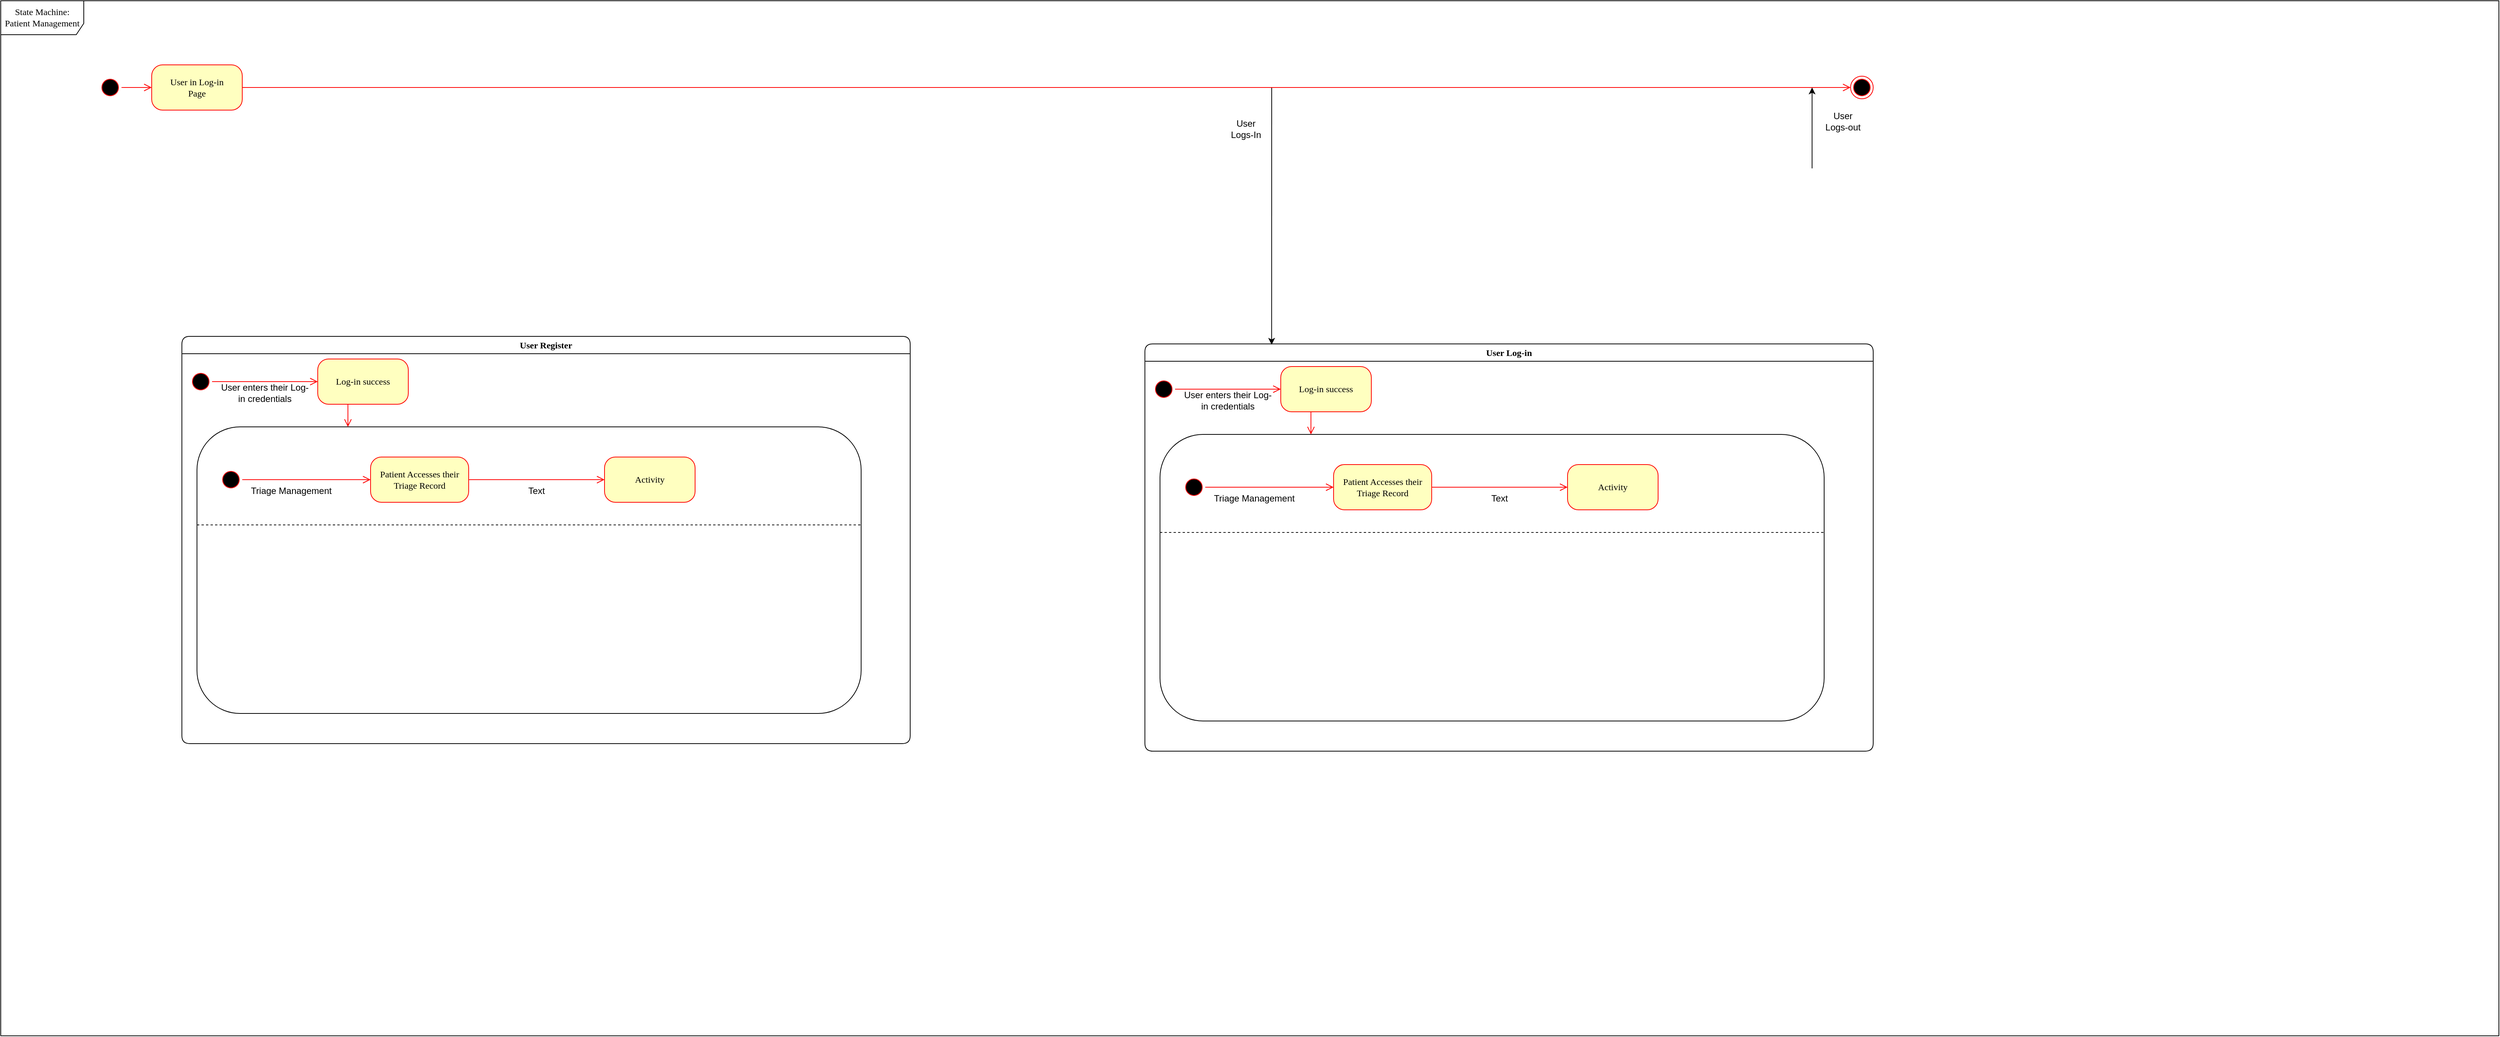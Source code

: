 <mxfile version="22.0.4" type="github">
  <diagram name="Page-1" id="58cdce13-f638-feb5-8d6f-7d28b1aa9fa0">
    <mxGraphModel dx="3200" dy="1132" grid="1" gridSize="10" guides="1" tooltips="1" connect="1" arrows="1" fold="1" page="1" pageScale="1" pageWidth="1100" pageHeight="850" background="none" math="0" shadow="0">
      <root>
        <mxCell id="0" />
        <mxCell id="1" parent="0" />
        <mxCell id="2a3bc250acf0617d-8" value="State Machine: Patient Management" style="shape=umlFrame;whiteSpace=wrap;html=1;rounded=1;shadow=0;comic=0;labelBackgroundColor=none;strokeWidth=1;fontFamily=Verdana;fontSize=12;align=center;width=110;height=45;" parent="1" vertex="1">
          <mxGeometry x="-730" y="35" width="3310" height="1372.33" as="geometry" />
        </mxCell>
        <mxCell id="JMcKdNJPKZezaq22i6h7-12" value="" style="rounded=1;whiteSpace=wrap;html=1;" vertex="1" parent="1">
          <mxGeometry x="806" y="610" width="880" height="380" as="geometry" />
        </mxCell>
        <mxCell id="382b91b5511bd0f7-1" value="" style="ellipse;html=1;shape=startState;fillColor=#000000;strokeColor=#ff0000;rounded=1;shadow=0;comic=0;labelBackgroundColor=none;fontFamily=Verdana;fontSize=12;fontColor=#000000;align=center;direction=south;" parent="1" vertex="1">
          <mxGeometry x="-600" y="135" width="30" height="30" as="geometry" />
        </mxCell>
        <mxCell id="382b91b5511bd0f7-6" value="User in Log-in &lt;br&gt;Page" style="rounded=1;whiteSpace=wrap;html=1;arcSize=24;fillColor=#ffffc0;strokeColor=#ff0000;shadow=0;comic=0;labelBackgroundColor=none;fontFamily=Verdana;fontSize=12;fontColor=#000000;align=center;" parent="1" vertex="1">
          <mxGeometry x="-530" y="120" width="120" height="60" as="geometry" />
        </mxCell>
        <mxCell id="2a3bc250acf0617d-7" value="User Log-in" style="swimlane;whiteSpace=wrap;html=1;rounded=1;shadow=0;comic=0;labelBackgroundColor=none;strokeWidth=1;fontFamily=Verdana;fontSize=12;align=center;" parent="1" vertex="1">
          <mxGeometry x="786" y="490" width="965" height="540" as="geometry" />
        </mxCell>
        <mxCell id="3cde6dad864a17aa-9" style="edgeStyle=elbowEdgeStyle;html=1;labelBackgroundColor=none;endArrow=open;endSize=8;strokeColor=#ff0000;fontFamily=Verdana;fontSize=12;align=left;exitX=0.5;exitY=0;exitDx=0;exitDy=0;entryX=0;entryY=0.5;entryDx=0;entryDy=0;" parent="2a3bc250acf0617d-7" source="2a3bc250acf0617d-3" target="3cde6dad864a17aa-1" edge="1">
          <mxGeometry relative="1" as="geometry">
            <mxPoint x="90" y="220" as="targetPoint" />
          </mxGeometry>
        </mxCell>
        <mxCell id="2a3bc250acf0617d-3" value="" style="ellipse;html=1;shape=startState;fillColor=#000000;strokeColor=#ff0000;rounded=1;shadow=0;comic=0;labelBackgroundColor=none;fontFamily=Verdana;fontSize=12;fontColor=#000000;align=center;direction=south;" parent="2a3bc250acf0617d-7" vertex="1">
          <mxGeometry x="10" y="45" width="30" height="30" as="geometry" />
        </mxCell>
        <mxCell id="3cde6dad864a17aa-11" style="edgeStyle=elbowEdgeStyle;html=1;labelBackgroundColor=none;endArrow=open;endSize=8;strokeColor=#ff0000;fontFamily=Verdana;fontSize=12;align=left;" parent="2a3bc250acf0617d-7" source="3cde6dad864a17aa-1" edge="1">
          <mxGeometry relative="1" as="geometry">
            <mxPoint x="220" y="120" as="targetPoint" />
            <Array as="points" />
          </mxGeometry>
        </mxCell>
        <mxCell id="3cde6dad864a17aa-1" value="Log-in success" style="rounded=1;whiteSpace=wrap;html=1;arcSize=24;fillColor=#ffffc0;strokeColor=#ff0000;shadow=0;comic=0;labelBackgroundColor=none;fontFamily=Verdana;fontSize=12;fontColor=#000000;align=center;" parent="2a3bc250acf0617d-7" vertex="1">
          <mxGeometry x="180" y="30" width="120" height="60" as="geometry" />
        </mxCell>
        <mxCell id="3cde6dad864a17aa-2" value="Patient Accesses their Triage Record" style="rounded=1;whiteSpace=wrap;html=1;arcSize=24;fillColor=#ffffc0;strokeColor=#ff0000;shadow=0;comic=0;labelBackgroundColor=none;fontFamily=Verdana;fontSize=12;fontColor=#000000;align=center;" parent="2a3bc250acf0617d-7" vertex="1">
          <mxGeometry x="250" y="160" width="130" height="60" as="geometry" />
        </mxCell>
        <mxCell id="JMcKdNJPKZezaq22i6h7-10" value="User enters their Log-in credentials" style="text;html=1;strokeColor=none;fillColor=none;align=center;verticalAlign=middle;whiteSpace=wrap;rounded=0;" vertex="1" parent="2a3bc250acf0617d-7">
          <mxGeometry x="50" y="60" width="120" height="30" as="geometry" />
        </mxCell>
        <mxCell id="382b91b5511bd0f7-10" value="Activity" style="rounded=1;whiteSpace=wrap;html=1;arcSize=24;fillColor=#ffffc0;strokeColor=#ff0000;shadow=0;comic=0;labelBackgroundColor=none;fontFamily=Verdana;fontSize=12;fontColor=#000000;align=center;" parent="2a3bc250acf0617d-7" vertex="1">
          <mxGeometry x="560" y="160" width="120" height="60" as="geometry" />
        </mxCell>
        <mxCell id="2a3bc250acf0617d-13" style="edgeStyle=orthogonalEdgeStyle;html=1;exitX=1;exitY=0.5;entryX=0;entryY=0.5;labelBackgroundColor=none;endArrow=open;endSize=8;strokeColor=#ff0000;fontFamily=Verdana;fontSize=12;align=left;exitDx=0;exitDy=0;" parent="2a3bc250acf0617d-7" source="3cde6dad864a17aa-2" target="382b91b5511bd0f7-10" edge="1">
          <mxGeometry relative="1" as="geometry" />
        </mxCell>
        <mxCell id="JMcKdNJPKZezaq22i6h7-19" value="" style="ellipse;html=1;shape=startState;fillColor=#000000;strokeColor=#ff0000;rounded=1;shadow=0;comic=0;labelBackgroundColor=none;fontFamily=Verdana;fontSize=12;fontColor=#000000;align=center;direction=south;" vertex="1" parent="2a3bc250acf0617d-7">
          <mxGeometry x="50" y="175" width="30" height="30" as="geometry" />
        </mxCell>
        <mxCell id="JMcKdNJPKZezaq22i6h7-18" style="edgeStyle=elbowEdgeStyle;html=1;labelBackgroundColor=none;endArrow=open;endSize=8;strokeColor=#ff0000;fontFamily=Verdana;fontSize=12;align=left;exitX=0.5;exitY=0;exitDx=0;exitDy=0;entryX=0;entryY=0.5;entryDx=0;entryDy=0;" edge="1" parent="2a3bc250acf0617d-7" source="JMcKdNJPKZezaq22i6h7-19" target="3cde6dad864a17aa-2">
          <mxGeometry relative="1" as="geometry">
            <mxPoint x="170" y="190" as="targetPoint" />
          </mxGeometry>
        </mxCell>
        <mxCell id="JMcKdNJPKZezaq22i6h7-20" value="Triage Management" style="text;html=1;strokeColor=none;fillColor=none;align=center;verticalAlign=middle;whiteSpace=wrap;rounded=0;" vertex="1" parent="2a3bc250acf0617d-7">
          <mxGeometry x="90" y="190" width="110" height="30" as="geometry" />
        </mxCell>
        <mxCell id="JMcKdNJPKZezaq22i6h7-22" value="Text" style="text;html=1;strokeColor=none;fillColor=none;align=center;verticalAlign=middle;whiteSpace=wrap;rounded=0;" vertex="1" parent="2a3bc250acf0617d-7">
          <mxGeometry x="440" y="190" width="60" height="30" as="geometry" />
        </mxCell>
        <mxCell id="2a3bc250acf0617d-9" style="edgeStyle=orthogonalEdgeStyle;html=1;labelBackgroundColor=none;endArrow=open;endSize=8;strokeColor=#ff0000;fontFamily=Verdana;fontSize=12;align=left;" parent="1" source="382b91b5511bd0f7-1" target="382b91b5511bd0f7-6" edge="1">
          <mxGeometry relative="1" as="geometry" />
        </mxCell>
        <mxCell id="JMcKdNJPKZezaq22i6h7-1" value="" style="endArrow=classic;html=1;rounded=0;entryX=0.174;entryY=0.002;entryDx=0;entryDy=0;entryPerimeter=0;" edge="1" parent="1" target="2a3bc250acf0617d-7">
          <mxGeometry width="50" height="50" relative="1" as="geometry">
            <mxPoint x="954" y="150" as="sourcePoint" />
            <mxPoint x="270" y="240" as="targetPoint" />
          </mxGeometry>
        </mxCell>
        <mxCell id="JMcKdNJPKZezaq22i6h7-2" value="User Logs-In" style="text;html=1;strokeColor=none;fillColor=none;align=center;verticalAlign=middle;whiteSpace=wrap;rounded=0;" vertex="1" parent="1">
          <mxGeometry x="890" y="190" width="60" height="30" as="geometry" />
        </mxCell>
        <mxCell id="JMcKdNJPKZezaq22i6h7-5" value="" style="ellipse;html=1;shape=endState;fillColor=#000000;strokeColor=#ff0000;rounded=1;shadow=0;comic=0;labelBackgroundColor=none;fontFamily=Verdana;fontSize=12;fontColor=#000000;align=center;" vertex="1" parent="1">
          <mxGeometry x="1721" y="135" width="30" height="30" as="geometry" />
        </mxCell>
        <mxCell id="JMcKdNJPKZezaq22i6h7-8" style="edgeStyle=orthogonalEdgeStyle;html=1;labelBackgroundColor=none;endArrow=open;endSize=8;strokeColor=#ff0000;fontFamily=Verdana;fontSize=12;align=left;entryX=0;entryY=0.5;entryDx=0;entryDy=0;exitX=1;exitY=0.5;exitDx=0;exitDy=0;" edge="1" parent="1" source="382b91b5511bd0f7-6" target="JMcKdNJPKZezaq22i6h7-5">
          <mxGeometry relative="1" as="geometry">
            <mxPoint x="360" y="149.23" as="sourcePoint" />
            <mxPoint x="440" y="149.23" as="targetPoint" />
          </mxGeometry>
        </mxCell>
        <mxCell id="JMcKdNJPKZezaq22i6h7-13" value="" style="endArrow=classic;html=1;rounded=0;exitX=0.828;exitY=-0.005;exitDx=0;exitDy=0;exitPerimeter=0;" edge="1" parent="1">
          <mxGeometry width="50" height="50" relative="1" as="geometry">
            <mxPoint x="1670.02" y="257.3" as="sourcePoint" />
            <mxPoint x="1670" y="150" as="targetPoint" />
          </mxGeometry>
        </mxCell>
        <mxCell id="JMcKdNJPKZezaq22i6h7-14" value="" style="endArrow=none;dashed=1;html=1;rounded=0;entryX=0.914;entryY=0.651;entryDx=0;entryDy=0;entryPerimeter=0;" edge="1" parent="1">
          <mxGeometry width="50" height="50" relative="1" as="geometry">
            <mxPoint x="806" y="740" as="sourcePoint" />
            <mxPoint x="1685.4" y="739.995" as="targetPoint" />
            <Array as="points">
              <mxPoint x="1535.7" y="740" />
            </Array>
          </mxGeometry>
        </mxCell>
        <mxCell id="JMcKdNJPKZezaq22i6h7-15" value="User &lt;br&gt;Logs-out" style="text;html=1;strokeColor=none;fillColor=none;align=center;verticalAlign=middle;whiteSpace=wrap;rounded=0;" vertex="1" parent="1">
          <mxGeometry x="1681" y="180" width="60" height="30" as="geometry" />
        </mxCell>
        <mxCell id="JMcKdNJPKZezaq22i6h7-39" value="" style="rounded=1;whiteSpace=wrap;html=1;" vertex="1" parent="1">
          <mxGeometry x="-470" y="600" width="880" height="380" as="geometry" />
        </mxCell>
        <mxCell id="JMcKdNJPKZezaq22i6h7-40" value="User Register" style="swimlane;whiteSpace=wrap;html=1;rounded=1;shadow=0;comic=0;labelBackgroundColor=none;strokeWidth=1;fontFamily=Verdana;fontSize=12;align=center;" vertex="1" parent="1">
          <mxGeometry x="-490" y="480" width="965" height="540" as="geometry" />
        </mxCell>
        <mxCell id="JMcKdNJPKZezaq22i6h7-41" style="edgeStyle=elbowEdgeStyle;html=1;labelBackgroundColor=none;endArrow=open;endSize=8;strokeColor=#ff0000;fontFamily=Verdana;fontSize=12;align=left;exitX=0.5;exitY=0;exitDx=0;exitDy=0;entryX=0;entryY=0.5;entryDx=0;entryDy=0;" edge="1" parent="JMcKdNJPKZezaq22i6h7-40" source="JMcKdNJPKZezaq22i6h7-42" target="JMcKdNJPKZezaq22i6h7-44">
          <mxGeometry relative="1" as="geometry">
            <mxPoint x="90" y="220" as="targetPoint" />
          </mxGeometry>
        </mxCell>
        <mxCell id="JMcKdNJPKZezaq22i6h7-42" value="" style="ellipse;html=1;shape=startState;fillColor=#000000;strokeColor=#ff0000;rounded=1;shadow=0;comic=0;labelBackgroundColor=none;fontFamily=Verdana;fontSize=12;fontColor=#000000;align=center;direction=south;" vertex="1" parent="JMcKdNJPKZezaq22i6h7-40">
          <mxGeometry x="10" y="45" width="30" height="30" as="geometry" />
        </mxCell>
        <mxCell id="JMcKdNJPKZezaq22i6h7-43" style="edgeStyle=elbowEdgeStyle;html=1;labelBackgroundColor=none;endArrow=open;endSize=8;strokeColor=#ff0000;fontFamily=Verdana;fontSize=12;align=left;" edge="1" parent="JMcKdNJPKZezaq22i6h7-40" source="JMcKdNJPKZezaq22i6h7-44">
          <mxGeometry relative="1" as="geometry">
            <mxPoint x="220" y="120" as="targetPoint" />
            <Array as="points" />
          </mxGeometry>
        </mxCell>
        <mxCell id="JMcKdNJPKZezaq22i6h7-44" value="Log-in success" style="rounded=1;whiteSpace=wrap;html=1;arcSize=24;fillColor=#ffffc0;strokeColor=#ff0000;shadow=0;comic=0;labelBackgroundColor=none;fontFamily=Verdana;fontSize=12;fontColor=#000000;align=center;" vertex="1" parent="JMcKdNJPKZezaq22i6h7-40">
          <mxGeometry x="180" y="30" width="120" height="60" as="geometry" />
        </mxCell>
        <mxCell id="JMcKdNJPKZezaq22i6h7-45" value="Patient Accesses their Triage Record" style="rounded=1;whiteSpace=wrap;html=1;arcSize=24;fillColor=#ffffc0;strokeColor=#ff0000;shadow=0;comic=0;labelBackgroundColor=none;fontFamily=Verdana;fontSize=12;fontColor=#000000;align=center;" vertex="1" parent="JMcKdNJPKZezaq22i6h7-40">
          <mxGeometry x="250" y="160" width="130" height="60" as="geometry" />
        </mxCell>
        <mxCell id="JMcKdNJPKZezaq22i6h7-46" value="User enters their Log-in credentials" style="text;html=1;strokeColor=none;fillColor=none;align=center;verticalAlign=middle;whiteSpace=wrap;rounded=0;" vertex="1" parent="JMcKdNJPKZezaq22i6h7-40">
          <mxGeometry x="50" y="60" width="120" height="30" as="geometry" />
        </mxCell>
        <mxCell id="JMcKdNJPKZezaq22i6h7-47" value="Activity" style="rounded=1;whiteSpace=wrap;html=1;arcSize=24;fillColor=#ffffc0;strokeColor=#ff0000;shadow=0;comic=0;labelBackgroundColor=none;fontFamily=Verdana;fontSize=12;fontColor=#000000;align=center;" vertex="1" parent="JMcKdNJPKZezaq22i6h7-40">
          <mxGeometry x="560" y="160" width="120" height="60" as="geometry" />
        </mxCell>
        <mxCell id="JMcKdNJPKZezaq22i6h7-48" style="edgeStyle=orthogonalEdgeStyle;html=1;exitX=1;exitY=0.5;entryX=0;entryY=0.5;labelBackgroundColor=none;endArrow=open;endSize=8;strokeColor=#ff0000;fontFamily=Verdana;fontSize=12;align=left;exitDx=0;exitDy=0;" edge="1" parent="JMcKdNJPKZezaq22i6h7-40" source="JMcKdNJPKZezaq22i6h7-45" target="JMcKdNJPKZezaq22i6h7-47">
          <mxGeometry relative="1" as="geometry" />
        </mxCell>
        <mxCell id="JMcKdNJPKZezaq22i6h7-49" value="" style="ellipse;html=1;shape=startState;fillColor=#000000;strokeColor=#ff0000;rounded=1;shadow=0;comic=0;labelBackgroundColor=none;fontFamily=Verdana;fontSize=12;fontColor=#000000;align=center;direction=south;" vertex="1" parent="JMcKdNJPKZezaq22i6h7-40">
          <mxGeometry x="50" y="175" width="30" height="30" as="geometry" />
        </mxCell>
        <mxCell id="JMcKdNJPKZezaq22i6h7-50" style="edgeStyle=elbowEdgeStyle;html=1;labelBackgroundColor=none;endArrow=open;endSize=8;strokeColor=#ff0000;fontFamily=Verdana;fontSize=12;align=left;exitX=0.5;exitY=0;exitDx=0;exitDy=0;entryX=0;entryY=0.5;entryDx=0;entryDy=0;" edge="1" parent="JMcKdNJPKZezaq22i6h7-40" source="JMcKdNJPKZezaq22i6h7-49" target="JMcKdNJPKZezaq22i6h7-45">
          <mxGeometry relative="1" as="geometry">
            <mxPoint x="170" y="190" as="targetPoint" />
          </mxGeometry>
        </mxCell>
        <mxCell id="JMcKdNJPKZezaq22i6h7-51" value="Triage Management" style="text;html=1;strokeColor=none;fillColor=none;align=center;verticalAlign=middle;whiteSpace=wrap;rounded=0;" vertex="1" parent="JMcKdNJPKZezaq22i6h7-40">
          <mxGeometry x="90" y="190" width="110" height="30" as="geometry" />
        </mxCell>
        <mxCell id="JMcKdNJPKZezaq22i6h7-52" value="Text" style="text;html=1;strokeColor=none;fillColor=none;align=center;verticalAlign=middle;whiteSpace=wrap;rounded=0;" vertex="1" parent="JMcKdNJPKZezaq22i6h7-40">
          <mxGeometry x="440" y="190" width="60" height="30" as="geometry" />
        </mxCell>
        <mxCell id="JMcKdNJPKZezaq22i6h7-53" value="" style="endArrow=none;dashed=1;html=1;rounded=0;entryX=0.914;entryY=0.651;entryDx=0;entryDy=0;entryPerimeter=0;" edge="1" parent="1">
          <mxGeometry width="50" height="50" relative="1" as="geometry">
            <mxPoint x="-470" y="730" as="sourcePoint" />
            <mxPoint x="409.4" y="729.995" as="targetPoint" />
            <Array as="points">
              <mxPoint x="259.7" y="730" />
            </Array>
          </mxGeometry>
        </mxCell>
      </root>
    </mxGraphModel>
  </diagram>
</mxfile>
